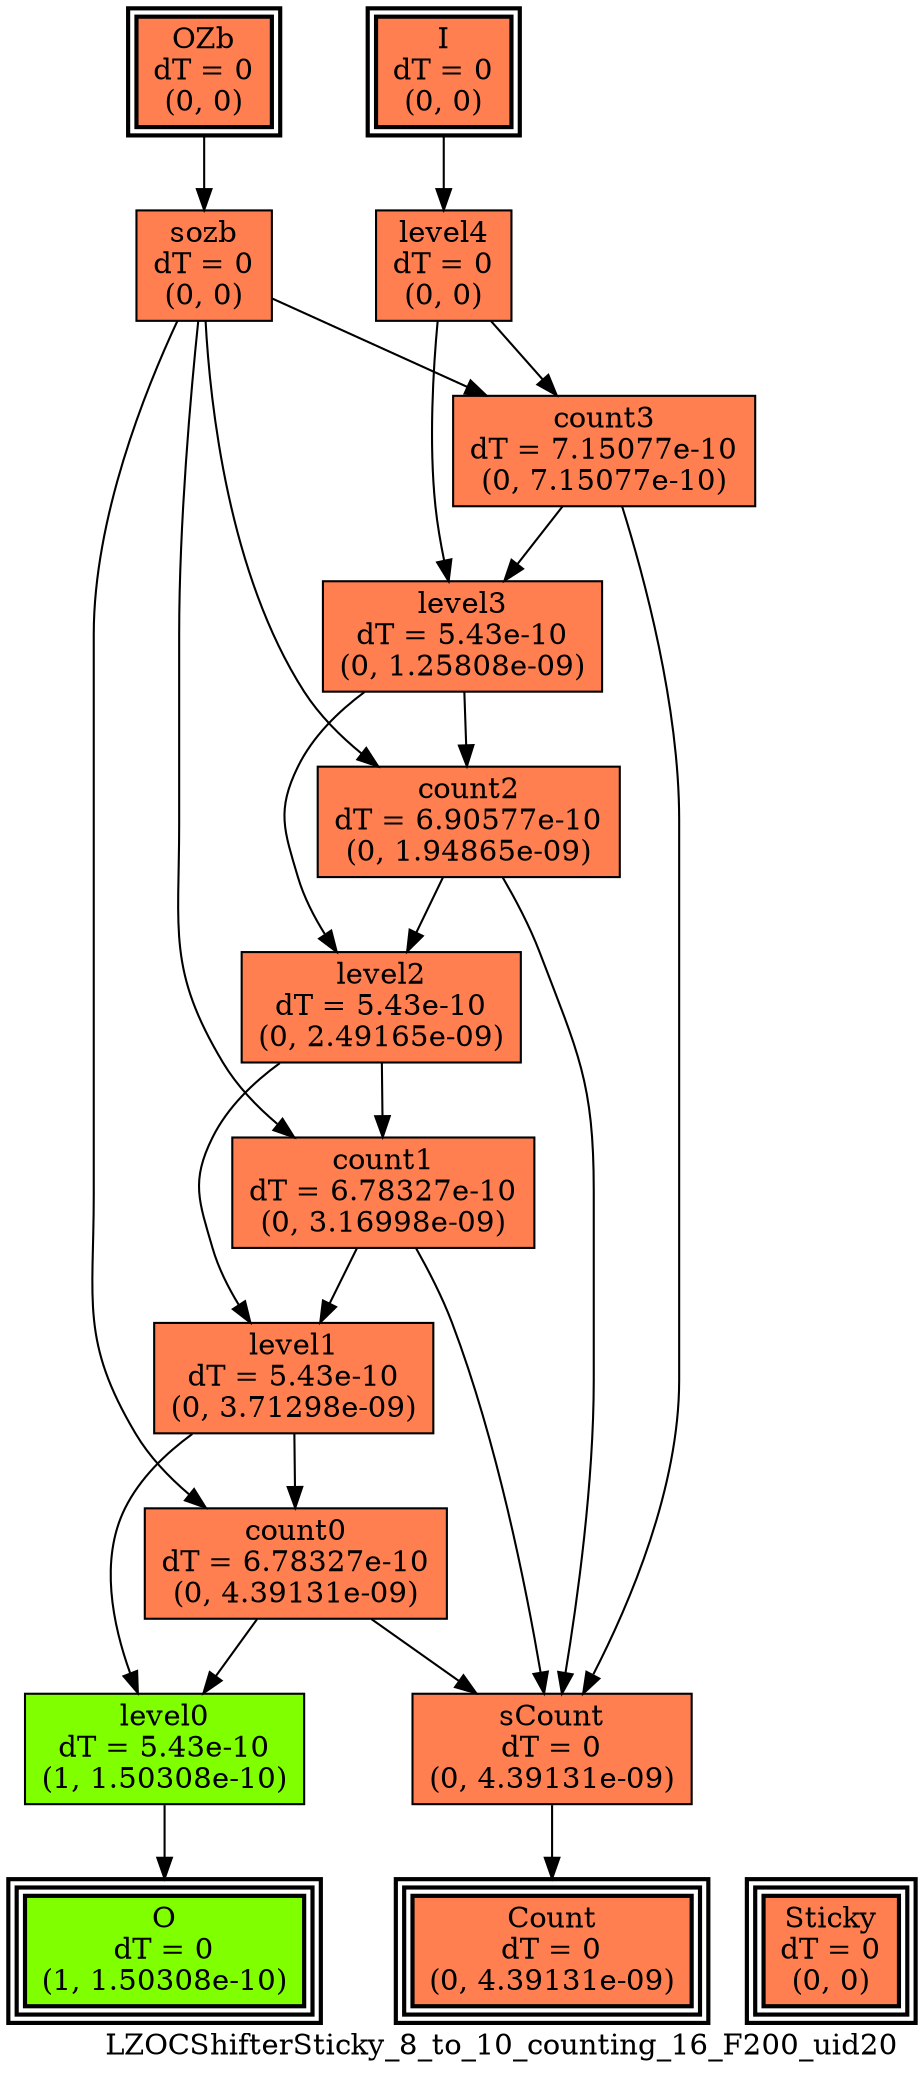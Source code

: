 digraph LZOCShifterSticky_8_to_10_counting_16_F200_uid20
{
	//graph drawing options
	label=LZOCShifterSticky_8_to_10_counting_16_F200_uid20;
	labelloc=bottom;
	labeljust=right;
	ratio=auto;
	nodesep=0.25;
	ranksep=0.5;

	//input/output signals of operator LZOCShifterSticky_8_to_10_counting_16_F200_uid20
	I__LZOCShifterSticky_8_to_10_counting_16_F200_uid20 [ label="I\ndT = 0\n(0, 0)", shape=box, color=black, style="bold, filled", fillcolor=coral, peripheries=2 ];
	OZb__LZOCShifterSticky_8_to_10_counting_16_F200_uid20 [ label="OZb\ndT = 0\n(0, 0)", shape=box, color=black, style="bold, filled", fillcolor=coral, peripheries=2 ];
	Count__LZOCShifterSticky_8_to_10_counting_16_F200_uid20 [ label="Count\ndT = 0\n(0, 4.39131e-09)", shape=box, color=black, style="bold, filled", fillcolor=coral, peripheries=3 ];
	O__LZOCShifterSticky_8_to_10_counting_16_F200_uid20 [ label="O\ndT = 0\n(1, 1.50308e-10)", shape=box, color=black, style="bold, filled", fillcolor=chartreuse, peripheries=3 ];
	Sticky__LZOCShifterSticky_8_to_10_counting_16_F200_uid20 [ label="Sticky\ndT = 0\n(0, 0)", shape=box, color=black, style="bold, filled", fillcolor=coral, peripheries=3 ];
	{rank=same I__LZOCShifterSticky_8_to_10_counting_16_F200_uid20, OZb__LZOCShifterSticky_8_to_10_counting_16_F200_uid20};
	{rank=same Count__LZOCShifterSticky_8_to_10_counting_16_F200_uid20, O__LZOCShifterSticky_8_to_10_counting_16_F200_uid20, Sticky__LZOCShifterSticky_8_to_10_counting_16_F200_uid20};
	//internal signals of operator LZOCShifterSticky_8_to_10_counting_16_F200_uid20
	level4__LZOCShifterSticky_8_to_10_counting_16_F200_uid20 [ label="level4\ndT = 0\n(0, 0)", shape=box, color=black, style=filled, fillcolor=coral, peripheries=1 ];
	sozb__LZOCShifterSticky_8_to_10_counting_16_F200_uid20 [ label="sozb\ndT = 0\n(0, 0)", shape=box, color=black, style=filled, fillcolor=coral, peripheries=1 ];
	count3__LZOCShifterSticky_8_to_10_counting_16_F200_uid20 [ label="count3\ndT = 7.15077e-10\n(0, 7.15077e-10)", shape=box, color=black, style=filled, fillcolor=coral, peripheries=1 ];
	level3__LZOCShifterSticky_8_to_10_counting_16_F200_uid20 [ label="level3\ndT = 5.43e-10\n(0, 1.25808e-09)", shape=box, color=black, style=filled, fillcolor=coral, peripheries=1 ];
	count2__LZOCShifterSticky_8_to_10_counting_16_F200_uid20 [ label="count2\ndT = 6.90577e-10\n(0, 1.94865e-09)", shape=box, color=black, style=filled, fillcolor=coral, peripheries=1 ];
	level2__LZOCShifterSticky_8_to_10_counting_16_F200_uid20 [ label="level2\ndT = 5.43e-10\n(0, 2.49165e-09)", shape=box, color=black, style=filled, fillcolor=coral, peripheries=1 ];
	count1__LZOCShifterSticky_8_to_10_counting_16_F200_uid20 [ label="count1\ndT = 6.78327e-10\n(0, 3.16998e-09)", shape=box, color=black, style=filled, fillcolor=coral, peripheries=1 ];
	level1__LZOCShifterSticky_8_to_10_counting_16_F200_uid20 [ label="level1\ndT = 5.43e-10\n(0, 3.71298e-09)", shape=box, color=black, style=filled, fillcolor=coral, peripheries=1 ];
	count0__LZOCShifterSticky_8_to_10_counting_16_F200_uid20 [ label="count0\ndT = 6.78327e-10\n(0, 4.39131e-09)", shape=box, color=black, style=filled, fillcolor=coral, peripheries=1 ];
	level0__LZOCShifterSticky_8_to_10_counting_16_F200_uid20 [ label="level0\ndT = 5.43e-10\n(1, 1.50308e-10)", shape=box, color=black, style=filled, fillcolor=chartreuse, peripheries=1 ];
	sCount__LZOCShifterSticky_8_to_10_counting_16_F200_uid20 [ label="sCount\ndT = 0\n(0, 4.39131e-09)", shape=box, color=black, style=filled, fillcolor=coral, peripheries=1 ];

	//subcomponents of operator LZOCShifterSticky_8_to_10_counting_16_F200_uid20

	//input and internal signal connections of operator LZOCShifterSticky_8_to_10_counting_16_F200_uid20
	I__LZOCShifterSticky_8_to_10_counting_16_F200_uid20 -> level4__LZOCShifterSticky_8_to_10_counting_16_F200_uid20 [ arrowhead=normal, arrowsize=1.0, arrowtail=normal, color=black, dir=forward  ];
	OZb__LZOCShifterSticky_8_to_10_counting_16_F200_uid20 -> sozb__LZOCShifterSticky_8_to_10_counting_16_F200_uid20 [ arrowhead=normal, arrowsize=1.0, arrowtail=normal, color=black, dir=forward  ];
	level4__LZOCShifterSticky_8_to_10_counting_16_F200_uid20 -> count3__LZOCShifterSticky_8_to_10_counting_16_F200_uid20 [ arrowhead=normal, arrowsize=1.0, arrowtail=normal, color=black, dir=forward  ];
	level4__LZOCShifterSticky_8_to_10_counting_16_F200_uid20 -> level3__LZOCShifterSticky_8_to_10_counting_16_F200_uid20 [ arrowhead=normal, arrowsize=1.0, arrowtail=normal, color=black, dir=forward  ];
	sozb__LZOCShifterSticky_8_to_10_counting_16_F200_uid20 -> count3__LZOCShifterSticky_8_to_10_counting_16_F200_uid20 [ arrowhead=normal, arrowsize=1.0, arrowtail=normal, color=black, dir=forward  ];
	sozb__LZOCShifterSticky_8_to_10_counting_16_F200_uid20 -> count2__LZOCShifterSticky_8_to_10_counting_16_F200_uid20 [ arrowhead=normal, arrowsize=1.0, arrowtail=normal, color=black, dir=forward  ];
	sozb__LZOCShifterSticky_8_to_10_counting_16_F200_uid20 -> count1__LZOCShifterSticky_8_to_10_counting_16_F200_uid20 [ arrowhead=normal, arrowsize=1.0, arrowtail=normal, color=black, dir=forward  ];
	sozb__LZOCShifterSticky_8_to_10_counting_16_F200_uid20 -> count0__LZOCShifterSticky_8_to_10_counting_16_F200_uid20 [ arrowhead=normal, arrowsize=1.0, arrowtail=normal, color=black, dir=forward  ];
	count3__LZOCShifterSticky_8_to_10_counting_16_F200_uid20 -> level3__LZOCShifterSticky_8_to_10_counting_16_F200_uid20 [ arrowhead=normal, arrowsize=1.0, arrowtail=normal, color=black, dir=forward  ];
	count3__LZOCShifterSticky_8_to_10_counting_16_F200_uid20 -> sCount__LZOCShifterSticky_8_to_10_counting_16_F200_uid20 [ arrowhead=normal, arrowsize=1.0, arrowtail=normal, color=black, dir=forward  ];
	level3__LZOCShifterSticky_8_to_10_counting_16_F200_uid20 -> count2__LZOCShifterSticky_8_to_10_counting_16_F200_uid20 [ arrowhead=normal, arrowsize=1.0, arrowtail=normal, color=black, dir=forward  ];
	level3__LZOCShifterSticky_8_to_10_counting_16_F200_uid20 -> level2__LZOCShifterSticky_8_to_10_counting_16_F200_uid20 [ arrowhead=normal, arrowsize=1.0, arrowtail=normal, color=black, dir=forward  ];
	count2__LZOCShifterSticky_8_to_10_counting_16_F200_uid20 -> level2__LZOCShifterSticky_8_to_10_counting_16_F200_uid20 [ arrowhead=normal, arrowsize=1.0, arrowtail=normal, color=black, dir=forward  ];
	count2__LZOCShifterSticky_8_to_10_counting_16_F200_uid20 -> sCount__LZOCShifterSticky_8_to_10_counting_16_F200_uid20 [ arrowhead=normal, arrowsize=1.0, arrowtail=normal, color=black, dir=forward  ];
	level2__LZOCShifterSticky_8_to_10_counting_16_F200_uid20 -> count1__LZOCShifterSticky_8_to_10_counting_16_F200_uid20 [ arrowhead=normal, arrowsize=1.0, arrowtail=normal, color=black, dir=forward  ];
	level2__LZOCShifterSticky_8_to_10_counting_16_F200_uid20 -> level1__LZOCShifterSticky_8_to_10_counting_16_F200_uid20 [ arrowhead=normal, arrowsize=1.0, arrowtail=normal, color=black, dir=forward  ];
	count1__LZOCShifterSticky_8_to_10_counting_16_F200_uid20 -> level1__LZOCShifterSticky_8_to_10_counting_16_F200_uid20 [ arrowhead=normal, arrowsize=1.0, arrowtail=normal, color=black, dir=forward  ];
	count1__LZOCShifterSticky_8_to_10_counting_16_F200_uid20 -> sCount__LZOCShifterSticky_8_to_10_counting_16_F200_uid20 [ arrowhead=normal, arrowsize=1.0, arrowtail=normal, color=black, dir=forward  ];
	level1__LZOCShifterSticky_8_to_10_counting_16_F200_uid20 -> count0__LZOCShifterSticky_8_to_10_counting_16_F200_uid20 [ arrowhead=normal, arrowsize=1.0, arrowtail=normal, color=black, dir=forward  ];
	level1__LZOCShifterSticky_8_to_10_counting_16_F200_uid20 -> level0__LZOCShifterSticky_8_to_10_counting_16_F200_uid20 [ arrowhead=normal, arrowsize=1.0, arrowtail=normal, color=black, dir=forward  ];
	count0__LZOCShifterSticky_8_to_10_counting_16_F200_uid20 -> level0__LZOCShifterSticky_8_to_10_counting_16_F200_uid20 [ arrowhead=normal, arrowsize=1.0, arrowtail=normal, color=black, dir=forward  ];
	count0__LZOCShifterSticky_8_to_10_counting_16_F200_uid20 -> sCount__LZOCShifterSticky_8_to_10_counting_16_F200_uid20 [ arrowhead=normal, arrowsize=1.0, arrowtail=normal, color=black, dir=forward  ];
	level0__LZOCShifterSticky_8_to_10_counting_16_F200_uid20 -> O__LZOCShifterSticky_8_to_10_counting_16_F200_uid20 [ arrowhead=normal, arrowsize=1.0, arrowtail=normal, color=black, dir=forward  ];
	sCount__LZOCShifterSticky_8_to_10_counting_16_F200_uid20 -> Count__LZOCShifterSticky_8_to_10_counting_16_F200_uid20 [ arrowhead=normal, arrowsize=1.0, arrowtail=normal, color=black, dir=forward  ];
}

